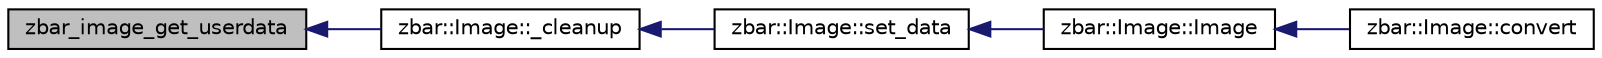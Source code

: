 digraph G
{
  edge [fontname="Helvetica",fontsize="10",labelfontname="Helvetica",labelfontsize="10"];
  node [fontname="Helvetica",fontsize="10",shape=record];
  rankdir=LR;
  Node1 [label="zbar_image_get_userdata",height=0.2,width=0.4,color="black", fillcolor="grey75", style="filled" fontcolor="black"];
  Node1 -> Node2 [dir=back,color="midnightblue",fontsize="10",style="solid",fontname="Helvetica"];
  Node2 [label="zbar::Image::_cleanup",height=0.2,width=0.4,color="black", fillcolor="white", style="filled",URL="$classzbar_1_1_image.html#af7ff5ded01bb5f76556e845a5a2c745b"];
  Node2 -> Node3 [dir=back,color="midnightblue",fontsize="10",style="solid",fontname="Helvetica"];
  Node3 [label="zbar::Image::set_data",height=0.2,width=0.4,color="black", fillcolor="white", style="filled",URL="$classzbar_1_1_image.html#a1db3cac943272e545733eb691cf225b0"];
  Node3 -> Node4 [dir=back,color="midnightblue",fontsize="10",style="solid",fontname="Helvetica"];
  Node4 [label="zbar::Image::Image",height=0.2,width=0.4,color="black", fillcolor="white", style="filled",URL="$classzbar_1_1_image.html#a5134e2e814da0d0070ef165898980848"];
  Node4 -> Node5 [dir=back,color="midnightblue",fontsize="10",style="solid",fontname="Helvetica"];
  Node5 [label="zbar::Image::convert",height=0.2,width=0.4,color="black", fillcolor="white", style="filled",URL="$classzbar_1_1_image.html#ab2704c80d8a9767f55a21ba4467a760d"];
}
